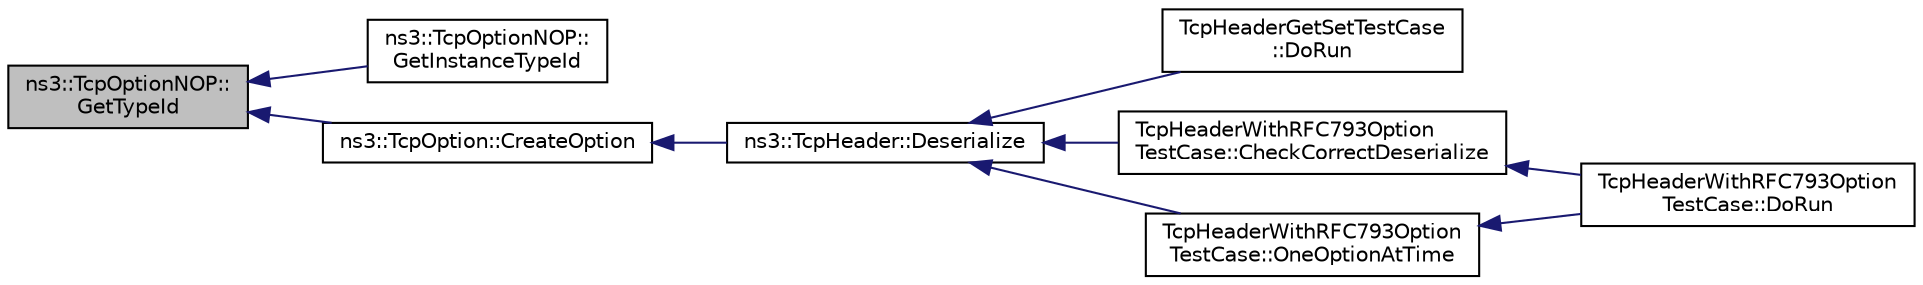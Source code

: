 digraph "ns3::TcpOptionNOP::GetTypeId"
{
  edge [fontname="Helvetica",fontsize="10",labelfontname="Helvetica",labelfontsize="10"];
  node [fontname="Helvetica",fontsize="10",shape=record];
  rankdir="LR";
  Node1 [label="ns3::TcpOptionNOP::\lGetTypeId",height=0.2,width=0.4,color="black", fillcolor="grey75", style="filled", fontcolor="black"];
  Node1 -> Node2 [dir="back",color="midnightblue",fontsize="10",style="solid"];
  Node2 [label="ns3::TcpOptionNOP::\lGetInstanceTypeId",height=0.2,width=0.4,color="black", fillcolor="white", style="filled",URL="$d7/d0f/classns3_1_1TcpOptionNOP.html#ac8a04ec590e6a9dc77ce2002fa362df5"];
  Node1 -> Node3 [dir="back",color="midnightblue",fontsize="10",style="solid"];
  Node3 [label="ns3::TcpOption::CreateOption",height=0.2,width=0.4,color="black", fillcolor="white", style="filled",URL="$d0/dd7/classns3_1_1TcpOption.html#a342764c94f23eae9c093534312f7a5d4",tooltip="Creates an option. "];
  Node3 -> Node4 [dir="back",color="midnightblue",fontsize="10",style="solid"];
  Node4 [label="ns3::TcpHeader::Deserialize",height=0.2,width=0.4,color="black", fillcolor="white", style="filled",URL="$d0/d46/classns3_1_1TcpHeader.html#ac9ebbec6f00c4d7d040c1d68dbe8c793"];
  Node4 -> Node5 [dir="back",color="midnightblue",fontsize="10",style="solid"];
  Node5 [label="TcpHeaderGetSetTestCase\l::DoRun",height=0.2,width=0.4,color="black", fillcolor="white", style="filled",URL="$d0/d33/classTcpHeaderGetSetTestCase.html#ae5c6a3e802b8648d197d5a22509acf49",tooltip="Implementation to actually run this TestCase. "];
  Node4 -> Node6 [dir="back",color="midnightblue",fontsize="10",style="solid"];
  Node6 [label="TcpHeaderWithRFC793Option\lTestCase::CheckCorrectDeserialize",height=0.2,width=0.4,color="black", fillcolor="white", style="filled",URL="$d6/d39/classTcpHeaderWithRFC793OptionTestCase.html#ad8478f3d6d33caa92f933389f8d8419b",tooltip="Check the correct header deserialization. "];
  Node6 -> Node7 [dir="back",color="midnightblue",fontsize="10",style="solid"];
  Node7 [label="TcpHeaderWithRFC793Option\lTestCase::DoRun",height=0.2,width=0.4,color="black", fillcolor="white", style="filled",URL="$d6/d39/classTcpHeaderWithRFC793OptionTestCase.html#a52dc5f29802269d2d160f897a7933406",tooltip="Implementation to actually run this TestCase. "];
  Node4 -> Node8 [dir="back",color="midnightblue",fontsize="10",style="solid"];
  Node8 [label="TcpHeaderWithRFC793Option\lTestCase::OneOptionAtTime",height=0.2,width=0.4,color="black", fillcolor="white", style="filled",URL="$d6/d39/classTcpHeaderWithRFC793OptionTestCase.html#a4f736353f198886b49418a84756e48de",tooltip="Check an header with only one kind of option. "];
  Node8 -> Node7 [dir="back",color="midnightblue",fontsize="10",style="solid"];
}
